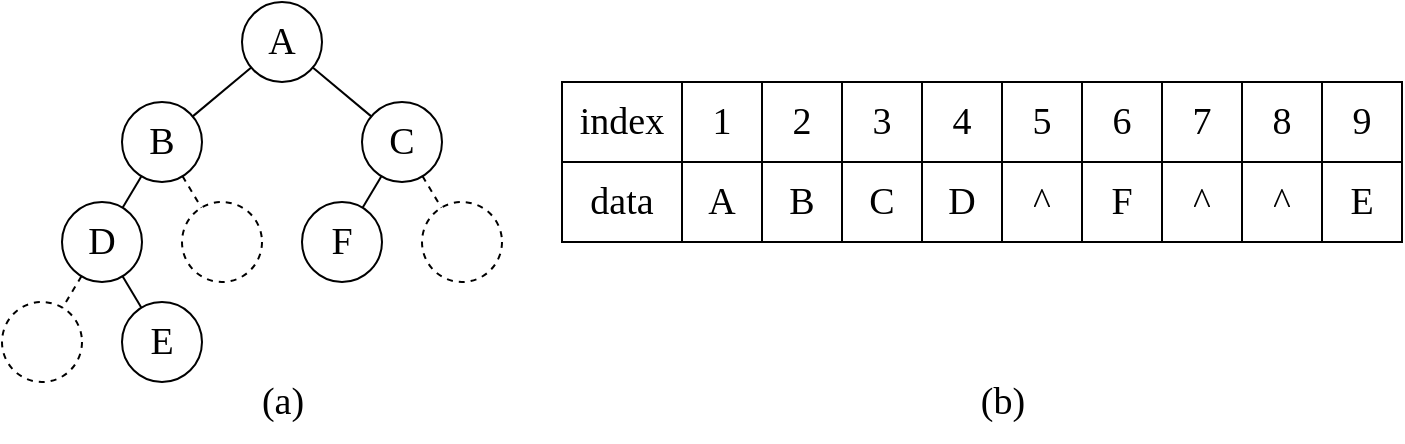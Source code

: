 <mxfile>
    <diagram id="yQZ9zJu4uXAaw3tFZht8" name="第 1 页">
        <mxGraphModel dx="933" dy="891" grid="1" gridSize="10" guides="1" tooltips="1" connect="1" arrows="1" fold="1" page="1" pageScale="1" pageWidth="827" pageHeight="1169" math="0" shadow="0">
            <root>
                <mxCell id="0"/>
                <mxCell id="2" value="a" parent="0"/>
                <mxCell id="3" value="(a)" style="text;html=1;align=center;verticalAlign=middle;resizable=0;points=[];autosize=1;strokeColor=none;fillColor=none;fontSize=19;fontFamily=Times New Roman;" vertex="1" parent="2">
                    <mxGeometry x="200" y="300" width="40" height="40" as="geometry"/>
                </mxCell>
                <mxCell id="21" value="" style="group" vertex="1" connectable="0" parent="2">
                    <mxGeometry x="80" y="120" width="250" height="190" as="geometry"/>
                </mxCell>
                <mxCell id="6" value="A" style="ellipse;whiteSpace=wrap;html=1;fontFamily=Times New Roman;fontSize=19;" vertex="1" parent="21">
                    <mxGeometry x="120" width="40" height="40" as="geometry"/>
                </mxCell>
                <mxCell id="9" value="B" style="ellipse;whiteSpace=wrap;html=1;fontFamily=Times New Roman;fontSize=19;" vertex="1" parent="21">
                    <mxGeometry x="60" y="50" width="40" height="40" as="geometry"/>
                </mxCell>
                <mxCell id="4" style="edgeStyle=none;html=1;fontFamily=Times New Roman;fontSize=19;endArrow=none;endFill=0;" edge="1" parent="21" source="6" target="9">
                    <mxGeometry relative="1" as="geometry"/>
                </mxCell>
                <mxCell id="12" value="C" style="ellipse;whiteSpace=wrap;html=1;fontFamily=Times New Roman;fontSize=19;" vertex="1" parent="21">
                    <mxGeometry x="180" y="50" width="40" height="40" as="geometry"/>
                </mxCell>
                <mxCell id="5" style="edgeStyle=none;html=1;fontFamily=Times New Roman;fontSize=19;endArrow=none;endFill=0;" edge="1" parent="21" source="6" target="12">
                    <mxGeometry relative="1" as="geometry"/>
                </mxCell>
                <mxCell id="15" value="D" style="ellipse;whiteSpace=wrap;html=1;fontFamily=Times New Roman;fontSize=19;" vertex="1" parent="21">
                    <mxGeometry x="30" y="100" width="40" height="40" as="geometry"/>
                </mxCell>
                <mxCell id="7" style="edgeStyle=none;html=1;fontFamily=Times New Roman;fontSize=19;endArrow=none;endFill=0;" edge="1" parent="21" source="9" target="15">
                    <mxGeometry relative="1" as="geometry"/>
                </mxCell>
                <mxCell id="16" value="" style="ellipse;whiteSpace=wrap;html=1;fontFamily=Times New Roman;fontSize=19;dashed=1;" vertex="1" parent="21">
                    <mxGeometry x="90" y="100" width="40" height="40" as="geometry"/>
                </mxCell>
                <mxCell id="8" style="edgeStyle=none;html=1;fontFamily=Times New Roman;fontSize=19;endArrow=none;endFill=0;dashed=1;" edge="1" parent="21" source="9" target="16">
                    <mxGeometry relative="1" as="geometry"/>
                </mxCell>
                <mxCell id="17" value="F" style="ellipse;whiteSpace=wrap;html=1;fontFamily=Times New Roman;fontSize=19;" vertex="1" parent="21">
                    <mxGeometry x="150" y="100" width="40" height="40" as="geometry"/>
                </mxCell>
                <mxCell id="10" style="edgeStyle=none;html=1;fontFamily=Times New Roman;fontSize=19;endArrow=none;endFill=0;" edge="1" parent="21" source="12" target="17">
                    <mxGeometry relative="1" as="geometry"/>
                </mxCell>
                <mxCell id="18" value="" style="ellipse;whiteSpace=wrap;html=1;fontFamily=Times New Roman;fontSize=19;dashed=1;" vertex="1" parent="21">
                    <mxGeometry x="210" y="100" width="40" height="40" as="geometry"/>
                </mxCell>
                <mxCell id="11" style="edgeStyle=none;html=1;fontFamily=Times New Roman;fontSize=19;endArrow=none;endFill=0;dashed=1;" edge="1" parent="21" source="12" target="18">
                    <mxGeometry relative="1" as="geometry"/>
                </mxCell>
                <mxCell id="19" value="" style="ellipse;whiteSpace=wrap;html=1;fontFamily=Times New Roman;fontSize=19;dashed=1;" vertex="1" parent="21">
                    <mxGeometry y="150" width="40" height="40" as="geometry"/>
                </mxCell>
                <mxCell id="13" style="edgeStyle=none;html=1;endArrow=none;endFill=0;dashed=1;" edge="1" parent="21" source="15" target="19">
                    <mxGeometry relative="1" as="geometry"/>
                </mxCell>
                <mxCell id="20" value="E" style="ellipse;whiteSpace=wrap;html=1;fontFamily=Times New Roman;fontSize=19;" vertex="1" parent="21">
                    <mxGeometry x="60" y="150" width="40" height="40" as="geometry"/>
                </mxCell>
                <mxCell id="14" style="edgeStyle=none;html=1;endArrow=none;endFill=0;" edge="1" parent="21" source="15" target="20">
                    <mxGeometry relative="1" as="geometry"/>
                </mxCell>
                <mxCell id="1" value="b" parent="0"/>
                <mxCell id="22" value="" style="shape=table;startSize=0;container=1;collapsible=0;childLayout=tableLayout;fontSize=19;fontFamily=Times New Roman;" vertex="1" parent="1">
                    <mxGeometry x="360" y="160" width="420" height="80" as="geometry"/>
                </mxCell>
                <mxCell id="23" value="" style="shape=tableRow;horizontal=0;startSize=0;swimlaneHead=0;swimlaneBody=0;top=0;left=0;bottom=0;right=0;collapsible=0;dropTarget=0;fillColor=none;points=[[0,0.5],[1,0.5]];portConstraint=eastwest;fontSize=19;fontFamily=Times New Roman;" vertex="1" parent="22">
                    <mxGeometry width="420" height="40" as="geometry"/>
                </mxCell>
                <mxCell id="24" value="index" style="shape=partialRectangle;html=1;whiteSpace=wrap;connectable=0;overflow=hidden;fillColor=none;top=0;left=0;bottom=0;right=0;pointerEvents=1;fontSize=19;fontFamily=Times New Roman;" vertex="1" parent="23">
                    <mxGeometry width="60" height="40" as="geometry">
                        <mxRectangle width="60" height="40" as="alternateBounds"/>
                    </mxGeometry>
                </mxCell>
                <mxCell id="25" value="1" style="shape=partialRectangle;html=1;whiteSpace=wrap;connectable=1;overflow=hidden;fillColor=none;top=0;left=0;bottom=0;right=0;pointerEvents=1;fontSize=19;fontFamily=Times New Roman;movable=1;resizable=1;rotatable=1;deletable=1;editable=1;" vertex="1" parent="23">
                    <mxGeometry x="60" width="40" height="40" as="geometry">
                        <mxRectangle width="40" height="40" as="alternateBounds"/>
                    </mxGeometry>
                </mxCell>
                <mxCell id="26" value="2" style="shape=partialRectangle;html=1;whiteSpace=wrap;connectable=1;overflow=hidden;fillColor=none;top=0;left=0;bottom=0;right=0;pointerEvents=1;fontSize=19;fontFamily=Times New Roman;movable=1;resizable=1;rotatable=1;deletable=1;editable=1;" vertex="1" parent="23">
                    <mxGeometry x="100" width="40" height="40" as="geometry">
                        <mxRectangle width="40" height="40" as="alternateBounds"/>
                    </mxGeometry>
                </mxCell>
                <mxCell id="27" value="3" style="shape=partialRectangle;html=1;whiteSpace=wrap;connectable=1;overflow=hidden;fillColor=none;top=0;left=0;bottom=0;right=0;pointerEvents=1;fontSize=19;fontFamily=Times New Roman;movable=1;resizable=1;rotatable=1;deletable=1;editable=1;" vertex="1" parent="23">
                    <mxGeometry x="140" width="40" height="40" as="geometry">
                        <mxRectangle width="40" height="40" as="alternateBounds"/>
                    </mxGeometry>
                </mxCell>
                <mxCell id="28" value="4" style="shape=partialRectangle;html=1;whiteSpace=wrap;connectable=1;overflow=hidden;fillColor=none;top=0;left=0;bottom=0;right=0;pointerEvents=1;fontSize=19;fontFamily=Times New Roman;movable=1;resizable=1;rotatable=1;deletable=1;editable=1;" vertex="1" parent="23">
                    <mxGeometry x="180" width="40" height="40" as="geometry">
                        <mxRectangle width="40" height="40" as="alternateBounds"/>
                    </mxGeometry>
                </mxCell>
                <mxCell id="29" value="5" style="shape=partialRectangle;html=1;whiteSpace=wrap;connectable=1;overflow=hidden;fillColor=none;top=0;left=0;bottom=0;right=0;pointerEvents=1;fontSize=19;fontFamily=Times New Roman;movable=1;resizable=1;rotatable=1;deletable=1;editable=1;" vertex="1" parent="23">
                    <mxGeometry x="220" width="40" height="40" as="geometry">
                        <mxRectangle width="40" height="40" as="alternateBounds"/>
                    </mxGeometry>
                </mxCell>
                <mxCell id="30" value="6" style="shape=partialRectangle;html=1;whiteSpace=wrap;connectable=1;overflow=hidden;fillColor=none;top=0;left=0;bottom=0;right=0;pointerEvents=1;fontSize=19;fontFamily=Times New Roman;movable=1;resizable=1;rotatable=1;deletable=1;editable=1;" vertex="1" parent="23">
                    <mxGeometry x="260" width="40" height="40" as="geometry">
                        <mxRectangle width="40" height="40" as="alternateBounds"/>
                    </mxGeometry>
                </mxCell>
                <mxCell id="31" value="7" style="shape=partialRectangle;html=1;whiteSpace=wrap;connectable=1;overflow=hidden;fillColor=none;top=0;left=0;bottom=0;right=0;pointerEvents=1;fontSize=19;fontFamily=Times New Roman;movable=1;resizable=1;rotatable=1;deletable=1;editable=1;" vertex="1" parent="23">
                    <mxGeometry x="300" width="40" height="40" as="geometry">
                        <mxRectangle width="40" height="40" as="alternateBounds"/>
                    </mxGeometry>
                </mxCell>
                <mxCell id="32" value="8" style="shape=partialRectangle;html=1;whiteSpace=wrap;connectable=1;overflow=hidden;fillColor=none;top=0;left=0;bottom=0;right=0;pointerEvents=1;fontSize=19;fontFamily=Times New Roman;movable=1;resizable=1;rotatable=1;deletable=1;editable=1;" vertex="1" parent="23">
                    <mxGeometry x="340" width="40" height="40" as="geometry">
                        <mxRectangle width="40" height="40" as="alternateBounds"/>
                    </mxGeometry>
                </mxCell>
                <mxCell id="33" value="9" style="shape=partialRectangle;html=1;whiteSpace=wrap;connectable=1;overflow=hidden;fillColor=none;top=0;left=0;bottom=0;right=0;pointerEvents=1;fontSize=19;fontFamily=Times New Roman;movable=1;resizable=1;rotatable=1;deletable=1;editable=1;" vertex="1" parent="23">
                    <mxGeometry x="380" width="40" height="40" as="geometry">
                        <mxRectangle width="40" height="40" as="alternateBounds"/>
                    </mxGeometry>
                </mxCell>
                <mxCell id="34" value="" style="shape=tableRow;horizontal=0;startSize=0;swimlaneHead=0;swimlaneBody=0;top=0;left=0;bottom=0;right=0;collapsible=0;dropTarget=0;fillColor=none;points=[[0,0.5],[1,0.5]];portConstraint=eastwest;fontSize=19;fontFamily=Times New Roman;" vertex="1" parent="22">
                    <mxGeometry y="40" width="420" height="40" as="geometry"/>
                </mxCell>
                <mxCell id="35" value="data" style="shape=partialRectangle;html=1;whiteSpace=wrap;connectable=0;overflow=hidden;fillColor=none;top=0;left=0;bottom=0;right=0;pointerEvents=1;fontSize=19;fontFamily=Times New Roman;" vertex="1" parent="34">
                    <mxGeometry width="60" height="40" as="geometry">
                        <mxRectangle width="60" height="40" as="alternateBounds"/>
                    </mxGeometry>
                </mxCell>
                <mxCell id="36" value="A" style="shape=partialRectangle;html=1;whiteSpace=wrap;connectable=1;overflow=hidden;fillColor=none;top=0;left=0;bottom=0;right=0;pointerEvents=1;fontSize=19;fontFamily=Times New Roman;movable=1;resizable=1;rotatable=1;deletable=1;editable=1;" vertex="1" parent="34">
                    <mxGeometry x="60" width="40" height="40" as="geometry">
                        <mxRectangle width="40" height="40" as="alternateBounds"/>
                    </mxGeometry>
                </mxCell>
                <mxCell id="37" value="B" style="shape=partialRectangle;html=1;whiteSpace=wrap;connectable=1;overflow=hidden;fillColor=none;top=0;left=0;bottom=0;right=0;pointerEvents=1;fontSize=19;fontFamily=Times New Roman;movable=1;resizable=1;rotatable=1;deletable=1;editable=1;" vertex="1" parent="34">
                    <mxGeometry x="100" width="40" height="40" as="geometry">
                        <mxRectangle width="40" height="40" as="alternateBounds"/>
                    </mxGeometry>
                </mxCell>
                <mxCell id="38" value="C" style="shape=partialRectangle;html=1;whiteSpace=wrap;connectable=1;overflow=hidden;fillColor=none;top=0;left=0;bottom=0;right=0;pointerEvents=1;fontSize=19;fontFamily=Times New Roman;movable=1;resizable=1;rotatable=1;deletable=1;editable=1;" vertex="1" parent="34">
                    <mxGeometry x="140" width="40" height="40" as="geometry">
                        <mxRectangle width="40" height="40" as="alternateBounds"/>
                    </mxGeometry>
                </mxCell>
                <mxCell id="39" value="D" style="shape=partialRectangle;html=1;whiteSpace=wrap;connectable=1;overflow=hidden;fillColor=none;top=0;left=0;bottom=0;right=0;pointerEvents=1;fontSize=19;fontFamily=Times New Roman;movable=1;resizable=1;rotatable=1;deletable=1;editable=1;" vertex="1" parent="34">
                    <mxGeometry x="180" width="40" height="40" as="geometry">
                        <mxRectangle width="40" height="40" as="alternateBounds"/>
                    </mxGeometry>
                </mxCell>
                <mxCell id="40" value="^" style="shape=partialRectangle;html=1;whiteSpace=wrap;connectable=1;overflow=hidden;fillColor=none;top=0;left=0;bottom=0;right=0;pointerEvents=1;fontSize=19;fontFamily=Times New Roman;movable=1;resizable=1;rotatable=1;deletable=1;editable=1;" vertex="1" parent="34">
                    <mxGeometry x="220" width="40" height="40" as="geometry">
                        <mxRectangle width="40" height="40" as="alternateBounds"/>
                    </mxGeometry>
                </mxCell>
                <mxCell id="41" value="F" style="shape=partialRectangle;html=1;whiteSpace=wrap;connectable=1;overflow=hidden;fillColor=none;top=0;left=0;bottom=0;right=0;pointerEvents=1;fontSize=19;fontFamily=Times New Roman;movable=1;resizable=1;rotatable=1;deletable=1;editable=1;" vertex="1" parent="34">
                    <mxGeometry x="260" width="40" height="40" as="geometry">
                        <mxRectangle width="40" height="40" as="alternateBounds"/>
                    </mxGeometry>
                </mxCell>
                <mxCell id="42" value="^" style="shape=partialRectangle;html=1;whiteSpace=wrap;connectable=1;overflow=hidden;fillColor=none;top=0;left=0;bottom=0;right=0;pointerEvents=1;fontSize=19;fontFamily=Times New Roman;movable=1;resizable=1;rotatable=1;deletable=1;editable=1;" vertex="1" parent="34">
                    <mxGeometry x="300" width="40" height="40" as="geometry">
                        <mxRectangle width="40" height="40" as="alternateBounds"/>
                    </mxGeometry>
                </mxCell>
                <mxCell id="43" value="^" style="shape=partialRectangle;html=1;whiteSpace=wrap;connectable=1;overflow=hidden;fillColor=none;top=0;left=0;bottom=0;right=0;pointerEvents=1;fontSize=19;fontFamily=Times New Roman;movable=1;resizable=1;rotatable=1;deletable=1;editable=1;" vertex="1" parent="34">
                    <mxGeometry x="340" width="40" height="40" as="geometry">
                        <mxRectangle width="40" height="40" as="alternateBounds"/>
                    </mxGeometry>
                </mxCell>
                <mxCell id="44" value="E" style="shape=partialRectangle;html=1;whiteSpace=wrap;connectable=1;overflow=hidden;fillColor=none;top=0;left=0;bottom=0;right=0;pointerEvents=1;fontSize=19;fontFamily=Times New Roman;movable=1;resizable=1;rotatable=1;deletable=1;editable=1;" vertex="1" parent="34">
                    <mxGeometry x="380" width="40" height="40" as="geometry">
                        <mxRectangle width="40" height="40" as="alternateBounds"/>
                    </mxGeometry>
                </mxCell>
                <mxCell id="45" value="(b)" style="text;html=1;align=center;verticalAlign=middle;resizable=0;points=[];autosize=1;strokeColor=none;fillColor=none;fontSize=19;fontFamily=Times New Roman;" vertex="1" parent="1">
                    <mxGeometry x="555" y="300" width="50" height="40" as="geometry"/>
                </mxCell>
            </root>
        </mxGraphModel>
    </diagram>
</mxfile>